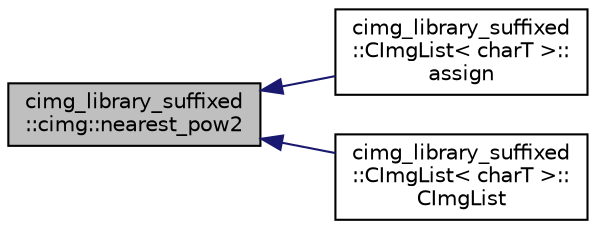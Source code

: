 digraph "cimg_library_suffixed::cimg::nearest_pow2"
{
 // INTERACTIVE_SVG=YES
  edge [fontname="Helvetica",fontsize="10",labelfontname="Helvetica",labelfontsize="10"];
  node [fontname="Helvetica",fontsize="10",shape=record];
  rankdir="LR";
  Node2958 [label="cimg_library_suffixed\l::cimg::nearest_pow2",height=0.2,width=0.4,color="black", fillcolor="grey75", style="filled", fontcolor="black"];
  Node2958 -> Node2959 [dir="back",color="midnightblue",fontsize="10",style="solid",fontname="Helvetica"];
  Node2959 [label="cimg_library_suffixed\l::CImgList\< charT \>::\lassign",height=0.2,width=0.4,color="black", fillcolor="white", style="filled",URL="$structcimg__library__suffixed_1_1_c_img_list.html#aecf17e0efeae347261b414e7d0216b78",tooltip="Construct list containing empty images . "];
  Node2958 -> Node2960 [dir="back",color="midnightblue",fontsize="10",style="solid",fontname="Helvetica"];
  Node2960 [label="cimg_library_suffixed\l::CImgList\< charT \>::\lCImgList",height=0.2,width=0.4,color="black", fillcolor="white", style="filled",URL="$structcimg__library__suffixed_1_1_c_img_list.html#abf01d78f440ac4203e4d4055ac7b810b",tooltip="Construct list containing empty images. "];
}
